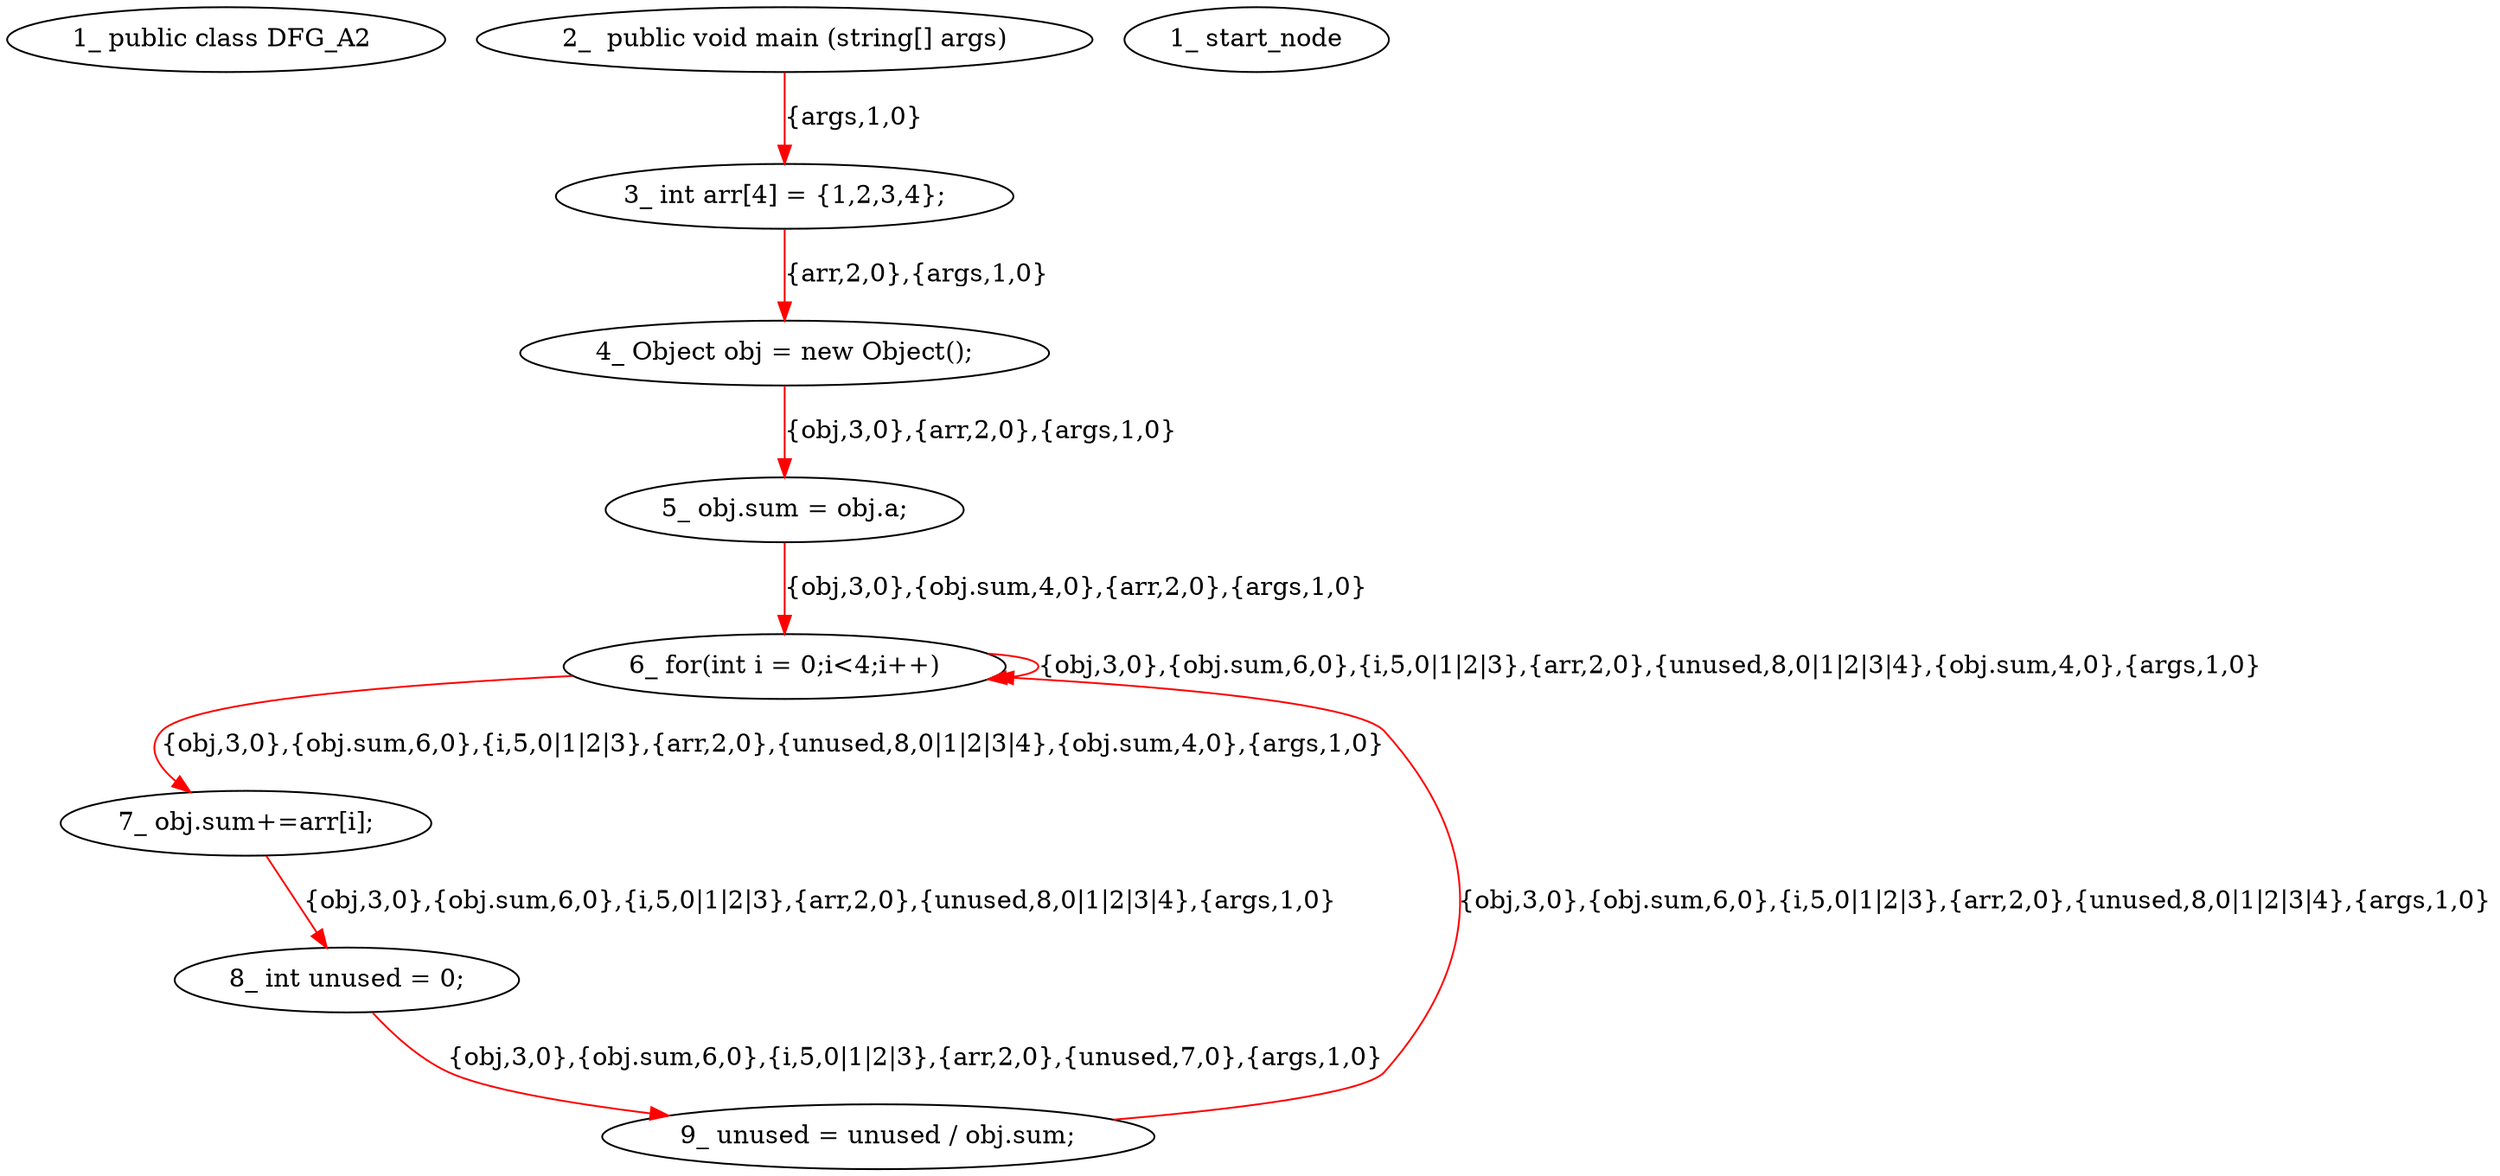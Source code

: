 digraph  {
6 [label="1_\ public\ class\ DFG_A2\ ", type_label=class_declaration];
10 [label="2_\ \ public\ void\ main\ \(string\[\]\ args\)", type_label=method_declaration];
21 [label="3_\ int\ arr\[4\]\ =\ \{1,2,3,4\};", type_label=expression_statement];
33 [label="4_\ Object\ obj\ =\ new\ Object\(\);", type_label=expression_statement];
40 [label="5_\ obj\.sum\ =\ obj\.a;", type_label=expression_statement];
48 [label="6_\ for\(int\ i\ =\ 0;i<4;i\+\+\)", type_label=for];
60 [label="7_\ obj\.sum\+=arr\[i\];", type_label=expression_statement];
68 [label="8_\ int\ unused\ =\ 0;", type_label=expression_statement];
73 [label="9_\ unused\ =\ unused\ /\ obj\.sum;", type_label=expression_statement];
1 [label="1_\ start_node", type_label=start];
10 -> 21  [color=red, controlflow_type=first_next_line, edge_type=CFG_edge, key=0, label="{args,1,0}"];
21 -> 33  [color=red, controlflow_type="next_line 1", edge_type=CFG_edge, key=0, label="{arr,2,0},{args,1,0}"];
33 -> 40  [color=red, controlflow_type="next_line 1", edge_type=CFG_edge, key=0, label="{obj,3,0},{arr,2,0},{args,1,0}"];
40 -> 48  [color=red, controlflow_type="next_line 1", edge_type=CFG_edge, key=0, label="{obj,3,0},{obj.sum,4,0},{arr,2,0},{args,1,0}"];
48 -> 60  [color=red, controlflow_type=pos_next, edge_type=CFG_edge, key=0, label="{obj,3,0},{obj.sum,6,0},{i,5,0|1|2|3},{arr,2,0},{unused,8,0|1|2|3|4},{obj.sum,4,0},{args,1,0}"];
48 -> 48  [color=red, controlflow_type=loop_update, edge_type=CFG_edge, key=0, label="{obj,3,0},{obj.sum,6,0},{i,5,0|1|2|3},{arr,2,0},{unused,8,0|1|2|3|4},{obj.sum,4,0},{args,1,0}"];
60 -> 68  [color=red, controlflow_type="next_line 1", edge_type=CFG_edge, key=0, label="{obj,3,0},{obj.sum,6,0},{i,5,0|1|2|3},{arr,2,0},{unused,8,0|1|2|3|4},{args,1,0}"];
68 -> 73  [color=red, controlflow_type="next_line 1", edge_type=CFG_edge, key=0, label="{obj,3,0},{obj.sum,6,0},{i,5,0|1|2|3},{arr,2,0},{unused,7,0},{args,1,0}"];
73 -> 48  [color=red, controlflow_type=loop_control, edge_type=CFG_edge, key=0, label="{obj,3,0},{obj.sum,6,0},{i,5,0|1|2|3},{arr,2,0},{unused,8,0|1|2|3|4},{args,1,0}"];
}
